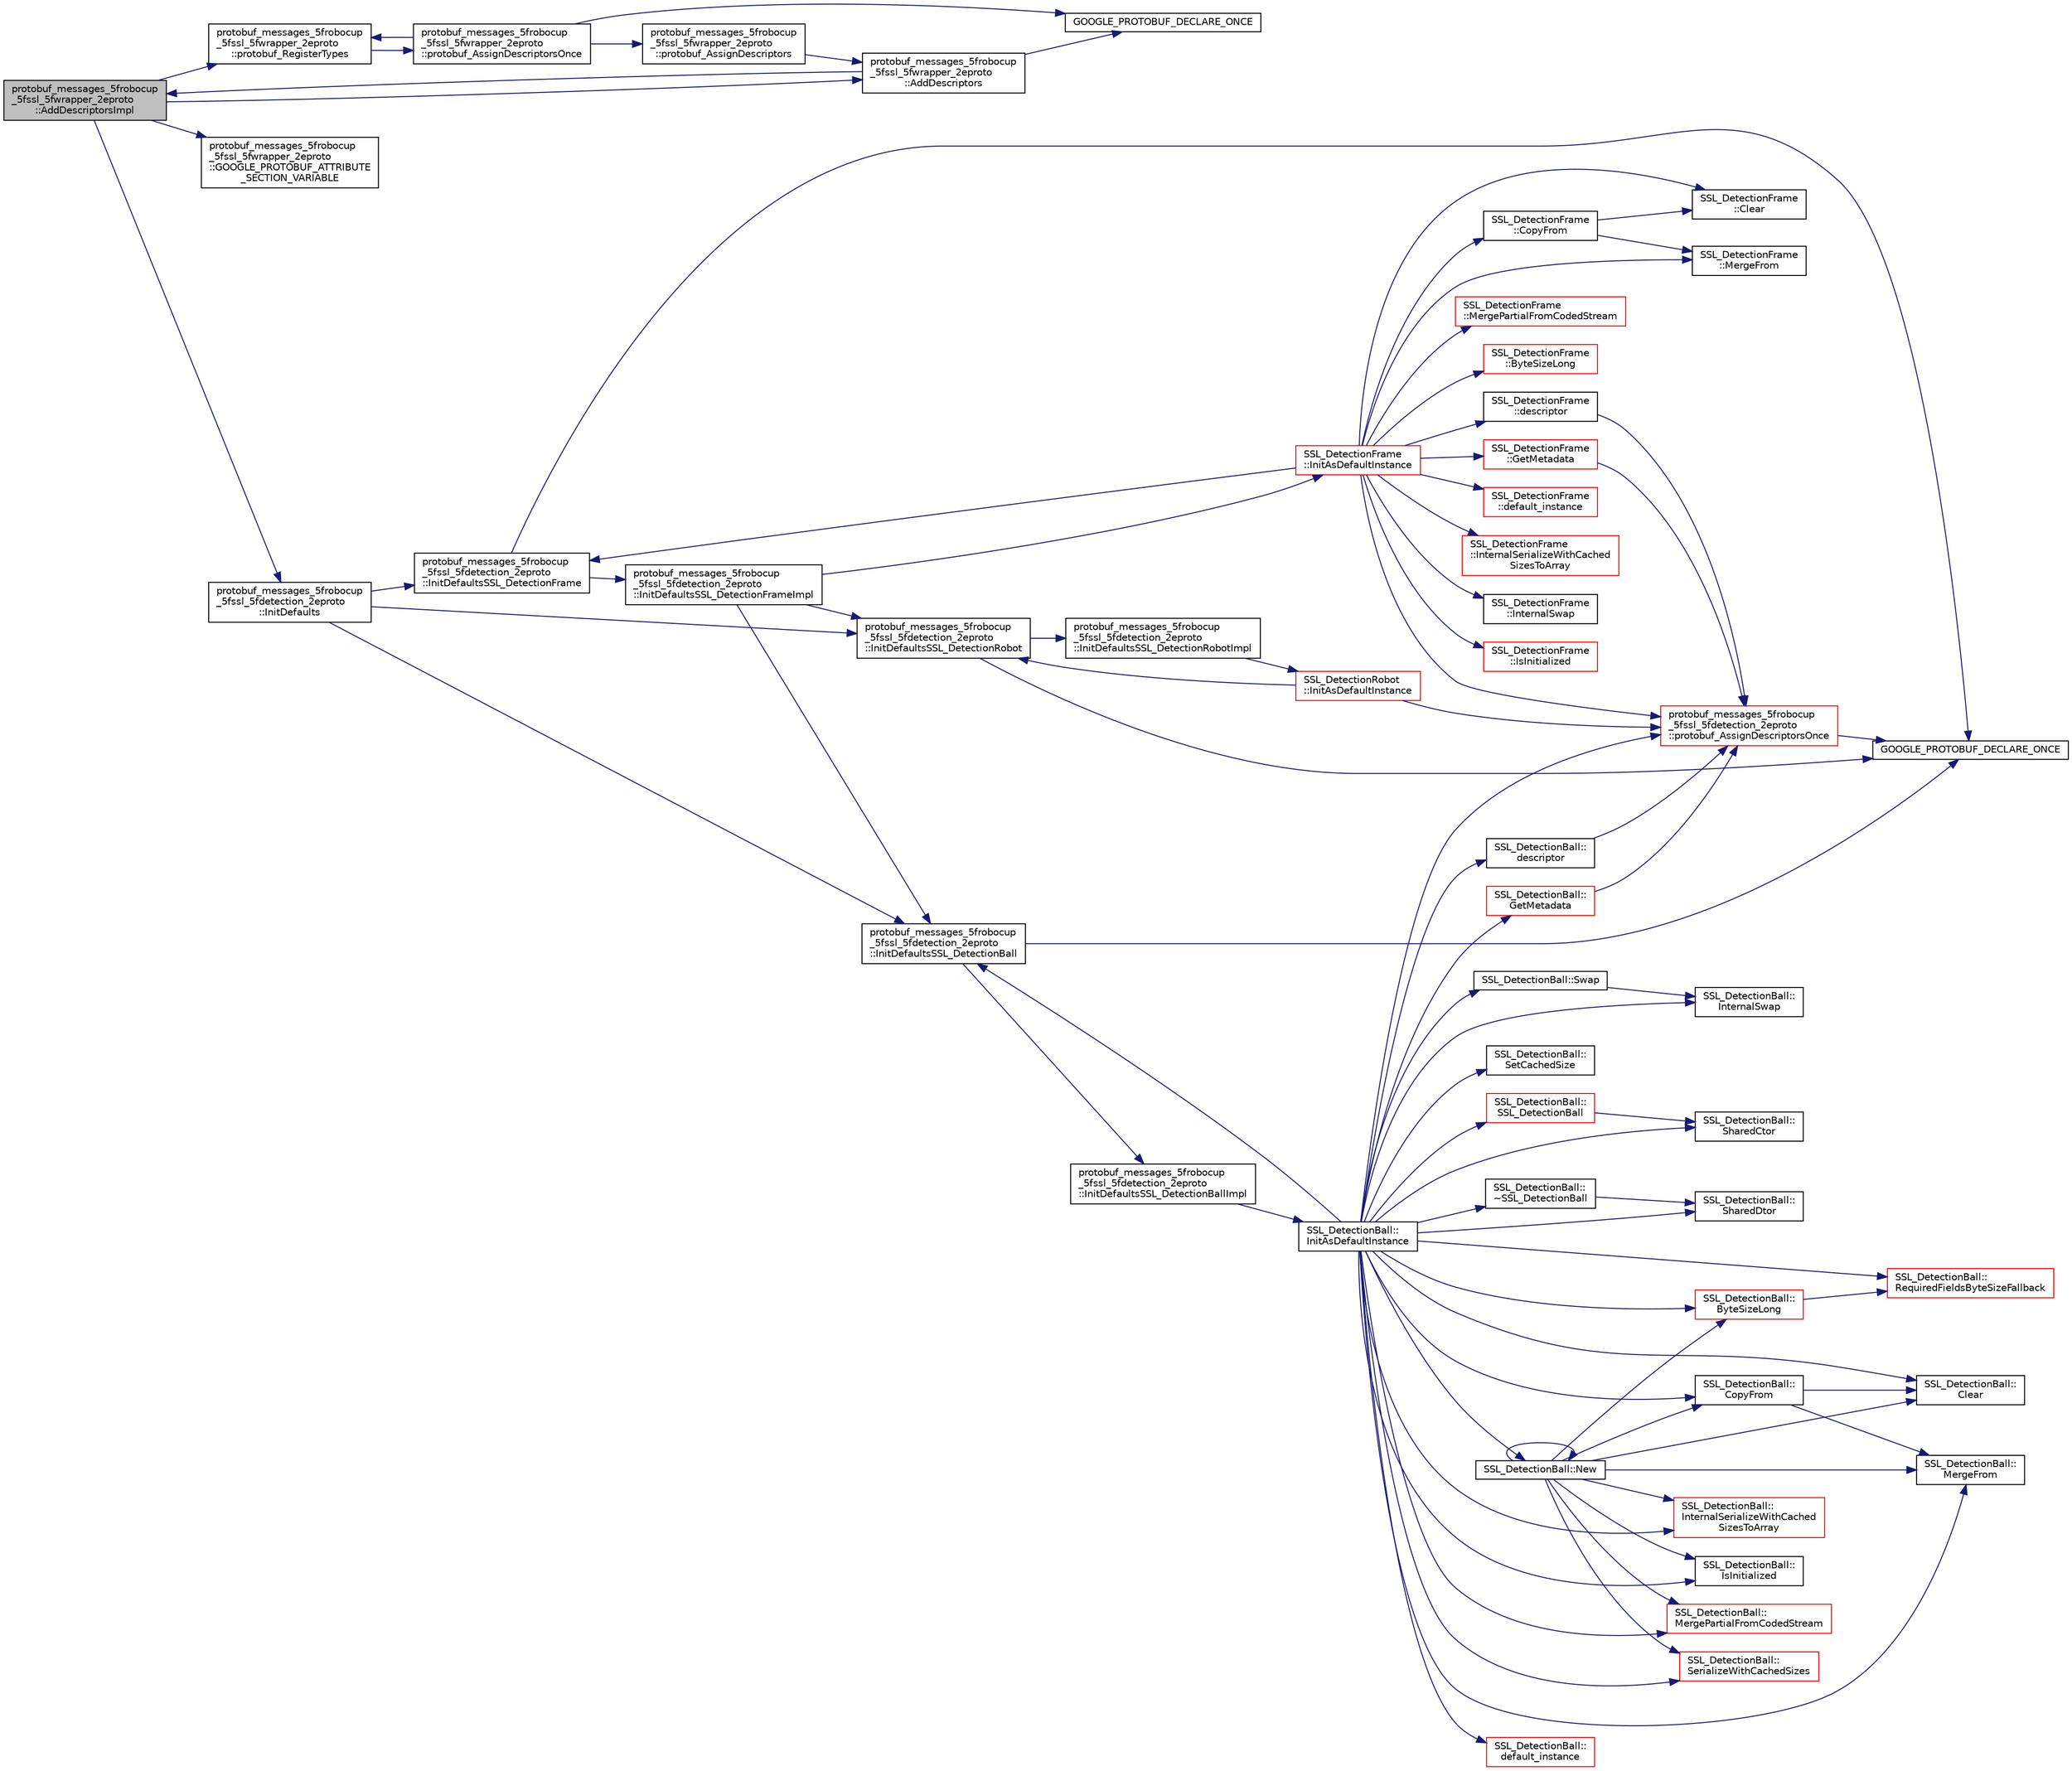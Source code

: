 digraph "protobuf_messages_5frobocup_5fssl_5fwrapper_2eproto::AddDescriptorsImpl"
{
 // INTERACTIVE_SVG=YES
  edge [fontname="Helvetica",fontsize="10",labelfontname="Helvetica",labelfontsize="10"];
  node [fontname="Helvetica",fontsize="10",shape=record];
  rankdir="LR";
  Node1 [label="protobuf_messages_5frobocup\l_5fssl_5fwrapper_2eproto\l::AddDescriptorsImpl",height=0.2,width=0.4,color="black", fillcolor="grey75", style="filled", fontcolor="black"];
  Node1 -> Node2 [color="midnightblue",fontsize="10",style="solid",fontname="Helvetica"];
  Node2 [label="protobuf_messages_5frobocup\l_5fssl_5fwrapper_2eproto\l::AddDescriptors",height=0.2,width=0.4,color="black", fillcolor="white", style="filled",URL="$dd/db5/namespaceprotobuf__messages__5frobocup__5fssl__5fwrapper__2eproto.html#a6d69084baf4c2ec1e1087e313bd51c6c"];
  Node2 -> Node1 [color="midnightblue",fontsize="10",style="solid",fontname="Helvetica"];
  Node2 -> Node3 [color="midnightblue",fontsize="10",style="solid",fontname="Helvetica"];
  Node3 [label="GOOGLE_PROTOBUF_DECLARE_ONCE",height=0.2,width=0.4,color="black", fillcolor="white", style="filled",URL="$d5/d29/grsim__comm_2include_2proto_2messages__robocup__ssl__wrapper_8pb_8cc.html#a63d05e2ca381ee95eeaf5f739d0bb72b"];
  Node1 -> Node4 [color="midnightblue",fontsize="10",style="solid",fontname="Helvetica"];
  Node4 [label="protobuf_messages_5frobocup\l_5fssl_5fwrapper_2eproto\l::GOOGLE_PROTOBUF_ATTRIBUTE\l_SECTION_VARIABLE",height=0.2,width=0.4,color="black", fillcolor="white", style="filled",URL="$dd/db5/namespaceprotobuf__messages__5frobocup__5fssl__5fwrapper__2eproto.html#a22b204ad5a127703f097a514cb3178ea"];
  Node1 -> Node5 [color="midnightblue",fontsize="10",style="solid",fontname="Helvetica"];
  Node5 [label="protobuf_messages_5frobocup\l_5fssl_5fdetection_2eproto\l::InitDefaults",height=0.2,width=0.4,color="black", fillcolor="white", style="filled",URL="$da/d58/namespaceprotobuf__messages__5frobocup__5fssl__5fdetection__2eproto.html#a623b69f0469a599a08aef7a053ca186b"];
  Node5 -> Node6 [color="midnightblue",fontsize="10",style="solid",fontname="Helvetica"];
  Node6 [label="protobuf_messages_5frobocup\l_5fssl_5fdetection_2eproto\l::InitDefaultsSSL_DetectionBall",height=0.2,width=0.4,color="black", fillcolor="white", style="filled",URL="$da/d58/namespaceprotobuf__messages__5frobocup__5fssl__5fdetection__2eproto.html#afee1e65d55efd47ab929eda6b0321b07"];
  Node6 -> Node7 [color="midnightblue",fontsize="10",style="solid",fontname="Helvetica"];
  Node7 [label="GOOGLE_PROTOBUF_DECLARE_ONCE",height=0.2,width=0.4,color="black", fillcolor="white", style="filled",URL="$df/d04/grsim__comm_2include_2proto_2messages__robocup__ssl__detection_8pb_8cc.html#a5d167962f0e8007dae5d2c3ecf88a1ec"];
  Node6 -> Node8 [color="midnightblue",fontsize="10",style="solid",fontname="Helvetica"];
  Node8 [label="protobuf_messages_5frobocup\l_5fssl_5fdetection_2eproto\l::InitDefaultsSSL_DetectionBallImpl",height=0.2,width=0.4,color="black", fillcolor="white", style="filled",URL="$da/d58/namespaceprotobuf__messages__5frobocup__5fssl__5fdetection__2eproto.html#a99a4cb06b63fb764e8356effd60ee111"];
  Node8 -> Node9 [color="midnightblue",fontsize="10",style="solid",fontname="Helvetica"];
  Node9 [label="SSL_DetectionBall::\lInitAsDefaultInstance",height=0.2,width=0.4,color="black", fillcolor="white", style="filled",URL="$da/d53/class_s_s_l___detection_ball.html#aac36755b256fc29a7069e24156d42672"];
  Node9 -> Node10 [color="midnightblue",fontsize="10",style="solid",fontname="Helvetica"];
  Node10 [label="SSL_DetectionBall::\lByteSizeLong",height=0.2,width=0.4,color="red", fillcolor="white", style="filled",URL="$da/d53/class_s_s_l___detection_ball.html#a3f856b2685bf32474418dc75afda0734"];
  Node10 -> Node11 [color="midnightblue",fontsize="10",style="solid",fontname="Helvetica"];
  Node11 [label="SSL_DetectionBall::\lRequiredFieldsByteSizeFallback",height=0.2,width=0.4,color="red", fillcolor="white", style="filled",URL="$da/d53/class_s_s_l___detection_ball.html#aa6b628d991b210a093df9211effb4a6a"];
  Node9 -> Node12 [color="midnightblue",fontsize="10",style="solid",fontname="Helvetica"];
  Node12 [label="SSL_DetectionBall::\lClear",height=0.2,width=0.4,color="black", fillcolor="white", style="filled",URL="$da/d53/class_s_s_l___detection_ball.html#ac9d8c06bebb8702d28c01c923575ec6c"];
  Node9 -> Node13 [color="midnightblue",fontsize="10",style="solid",fontname="Helvetica"];
  Node13 [label="SSL_DetectionBall::\lCopyFrom",height=0.2,width=0.4,color="black", fillcolor="white", style="filled",URL="$da/d53/class_s_s_l___detection_ball.html#abbae8cab090f5984e837efebb0e43650"];
  Node13 -> Node12 [color="midnightblue",fontsize="10",style="solid",fontname="Helvetica"];
  Node13 -> Node14 [color="midnightblue",fontsize="10",style="solid",fontname="Helvetica"];
  Node14 [label="SSL_DetectionBall::\lMergeFrom",height=0.2,width=0.4,color="black", fillcolor="white", style="filled",URL="$da/d53/class_s_s_l___detection_ball.html#a428796c8b8b13c0644de967e42c3bebd"];
  Node9 -> Node15 [color="midnightblue",fontsize="10",style="solid",fontname="Helvetica"];
  Node15 [label="SSL_DetectionBall::\ldefault_instance",height=0.2,width=0.4,color="red", fillcolor="white", style="filled",URL="$da/d53/class_s_s_l___detection_ball.html#a3cead83f2e0d6d9a6b528d89f9036108"];
  Node9 -> Node16 [color="midnightblue",fontsize="10",style="solid",fontname="Helvetica"];
  Node16 [label="SSL_DetectionBall::\ldescriptor",height=0.2,width=0.4,color="black", fillcolor="white", style="filled",URL="$da/d53/class_s_s_l___detection_ball.html#a51a081379cf388f407721319240cda2b"];
  Node16 -> Node17 [color="midnightblue",fontsize="10",style="solid",fontname="Helvetica"];
  Node17 [label="protobuf_messages_5frobocup\l_5fssl_5fdetection_2eproto\l::protobuf_AssignDescriptorsOnce",height=0.2,width=0.4,color="red", fillcolor="white", style="filled",URL="$da/d58/namespaceprotobuf__messages__5frobocup__5fssl__5fdetection__2eproto.html#ad8e01c092f9d19f10232e01c40fce1aa"];
  Node17 -> Node7 [color="midnightblue",fontsize="10",style="solid",fontname="Helvetica"];
  Node9 -> Node18 [color="midnightblue",fontsize="10",style="solid",fontname="Helvetica"];
  Node18 [label="SSL_DetectionBall::\lGetMetadata",height=0.2,width=0.4,color="red", fillcolor="white", style="filled",URL="$da/d53/class_s_s_l___detection_ball.html#abfed2653e4fe724c58f63de8888bfd05"];
  Node18 -> Node17 [color="midnightblue",fontsize="10",style="solid",fontname="Helvetica"];
  Node9 -> Node6 [color="midnightblue",fontsize="10",style="solid",fontname="Helvetica"];
  Node9 -> Node19 [color="midnightblue",fontsize="10",style="solid",fontname="Helvetica"];
  Node19 [label="SSL_DetectionBall::\lInternalSerializeWithCached\lSizesToArray",height=0.2,width=0.4,color="red", fillcolor="white", style="filled",URL="$da/d53/class_s_s_l___detection_ball.html#afb7f7f508102b031b7839ddb8b360667"];
  Node9 -> Node20 [color="midnightblue",fontsize="10",style="solid",fontname="Helvetica"];
  Node20 [label="SSL_DetectionBall::\lInternalSwap",height=0.2,width=0.4,color="black", fillcolor="white", style="filled",URL="$da/d53/class_s_s_l___detection_ball.html#aa06f05deb8cce7d062877bdbb7aa19be"];
  Node9 -> Node21 [color="midnightblue",fontsize="10",style="solid",fontname="Helvetica"];
  Node21 [label="SSL_DetectionBall::\lIsInitialized",height=0.2,width=0.4,color="black", fillcolor="white", style="filled",URL="$da/d53/class_s_s_l___detection_ball.html#a0b581428286227bb5ef6d545ae156d83"];
  Node9 -> Node14 [color="midnightblue",fontsize="10",style="solid",fontname="Helvetica"];
  Node9 -> Node22 [color="midnightblue",fontsize="10",style="solid",fontname="Helvetica"];
  Node22 [label="SSL_DetectionBall::\lMergePartialFromCodedStream",height=0.2,width=0.4,color="red", fillcolor="white", style="filled",URL="$da/d53/class_s_s_l___detection_ball.html#a00c31f4091b7ba74930a0387ed1001fa"];
  Node9 -> Node23 [color="midnightblue",fontsize="10",style="solid",fontname="Helvetica"];
  Node23 [label="SSL_DetectionBall::New",height=0.2,width=0.4,color="black", fillcolor="white", style="filled",URL="$da/d53/class_s_s_l___detection_ball.html#a02df6d570ed97abade9922fc928426be"];
  Node23 -> Node10 [color="midnightblue",fontsize="10",style="solid",fontname="Helvetica"];
  Node23 -> Node12 [color="midnightblue",fontsize="10",style="solid",fontname="Helvetica"];
  Node23 -> Node13 [color="midnightblue",fontsize="10",style="solid",fontname="Helvetica"];
  Node23 -> Node19 [color="midnightblue",fontsize="10",style="solid",fontname="Helvetica"];
  Node23 -> Node21 [color="midnightblue",fontsize="10",style="solid",fontname="Helvetica"];
  Node23 -> Node14 [color="midnightblue",fontsize="10",style="solid",fontname="Helvetica"];
  Node23 -> Node22 [color="midnightblue",fontsize="10",style="solid",fontname="Helvetica"];
  Node23 -> Node23 [color="midnightblue",fontsize="10",style="solid",fontname="Helvetica"];
  Node23 -> Node24 [color="midnightblue",fontsize="10",style="solid",fontname="Helvetica"];
  Node24 [label="SSL_DetectionBall::\lSerializeWithCachedSizes",height=0.2,width=0.4,color="red", fillcolor="white", style="filled",URL="$da/d53/class_s_s_l___detection_ball.html#ae4910324510067eae019d5063806720e"];
  Node9 -> Node17 [color="midnightblue",fontsize="10",style="solid",fontname="Helvetica"];
  Node9 -> Node11 [color="midnightblue",fontsize="10",style="solid",fontname="Helvetica"];
  Node9 -> Node24 [color="midnightblue",fontsize="10",style="solid",fontname="Helvetica"];
  Node9 -> Node25 [color="midnightblue",fontsize="10",style="solid",fontname="Helvetica"];
  Node25 [label="SSL_DetectionBall::\lSetCachedSize",height=0.2,width=0.4,color="black", fillcolor="white", style="filled",URL="$da/d53/class_s_s_l___detection_ball.html#a9ce5dc080374b7b8f686b0ebd3bfa3bd"];
  Node9 -> Node26 [color="midnightblue",fontsize="10",style="solid",fontname="Helvetica"];
  Node26 [label="SSL_DetectionBall::\lSharedCtor",height=0.2,width=0.4,color="black", fillcolor="white", style="filled",URL="$da/d53/class_s_s_l___detection_ball.html#a01744c22fcec8d16496cd776bda1220a"];
  Node9 -> Node27 [color="midnightblue",fontsize="10",style="solid",fontname="Helvetica"];
  Node27 [label="SSL_DetectionBall::\lSharedDtor",height=0.2,width=0.4,color="black", fillcolor="white", style="filled",URL="$da/d53/class_s_s_l___detection_ball.html#ae1e6b8fbaba30522a4916a9a604900d7"];
  Node9 -> Node28 [color="midnightblue",fontsize="10",style="solid",fontname="Helvetica"];
  Node28 [label="SSL_DetectionBall::\lSSL_DetectionBall",height=0.2,width=0.4,color="red", fillcolor="white", style="filled",URL="$da/d53/class_s_s_l___detection_ball.html#a8b50fc45a5051f667f056595a3717b22"];
  Node28 -> Node26 [color="midnightblue",fontsize="10",style="solid",fontname="Helvetica"];
  Node9 -> Node29 [color="midnightblue",fontsize="10",style="solid",fontname="Helvetica"];
  Node29 [label="SSL_DetectionBall::Swap",height=0.2,width=0.4,color="black", fillcolor="white", style="filled",URL="$da/d53/class_s_s_l___detection_ball.html#a381f7671916a343facc4e42d27ca197b"];
  Node29 -> Node20 [color="midnightblue",fontsize="10",style="solid",fontname="Helvetica"];
  Node9 -> Node30 [color="midnightblue",fontsize="10",style="solid",fontname="Helvetica"];
  Node30 [label="SSL_DetectionBall::\l~SSL_DetectionBall",height=0.2,width=0.4,color="black", fillcolor="white", style="filled",URL="$da/d53/class_s_s_l___detection_ball.html#ab7c5999d414d29925b4597ffb71ac095"];
  Node30 -> Node27 [color="midnightblue",fontsize="10",style="solid",fontname="Helvetica"];
  Node5 -> Node31 [color="midnightblue",fontsize="10",style="solid",fontname="Helvetica"];
  Node31 [label="protobuf_messages_5frobocup\l_5fssl_5fdetection_2eproto\l::InitDefaultsSSL_DetectionFrame",height=0.2,width=0.4,color="black", fillcolor="white", style="filled",URL="$da/d58/namespaceprotobuf__messages__5frobocup__5fssl__5fdetection__2eproto.html#aac7e92818d7edf9b3e9276b4e7233458"];
  Node31 -> Node7 [color="midnightblue",fontsize="10",style="solid",fontname="Helvetica"];
  Node31 -> Node32 [color="midnightblue",fontsize="10",style="solid",fontname="Helvetica"];
  Node32 [label="protobuf_messages_5frobocup\l_5fssl_5fdetection_2eproto\l::InitDefaultsSSL_DetectionFrameImpl",height=0.2,width=0.4,color="black", fillcolor="white", style="filled",URL="$da/d58/namespaceprotobuf__messages__5frobocup__5fssl__5fdetection__2eproto.html#abcda01c698ceea69b866bcd77daf6ac7"];
  Node32 -> Node33 [color="midnightblue",fontsize="10",style="solid",fontname="Helvetica"];
  Node33 [label="SSL_DetectionFrame\l::InitAsDefaultInstance",height=0.2,width=0.4,color="red", fillcolor="white", style="filled",URL="$d3/dd1/class_s_s_l___detection_frame.html#a9b382e9282b41601ed3f573ef3034714"];
  Node33 -> Node34 [color="midnightblue",fontsize="10",style="solid",fontname="Helvetica"];
  Node34 [label="SSL_DetectionFrame\l::ByteSizeLong",height=0.2,width=0.4,color="red", fillcolor="white", style="filled",URL="$d3/dd1/class_s_s_l___detection_frame.html#a4d87efb342a9fd4e9df61c5510c6d87b"];
  Node33 -> Node35 [color="midnightblue",fontsize="10",style="solid",fontname="Helvetica"];
  Node35 [label="SSL_DetectionFrame\l::Clear",height=0.2,width=0.4,color="black", fillcolor="white", style="filled",URL="$d3/dd1/class_s_s_l___detection_frame.html#a8c1069efdbb2ec1fb5094b0b264779ff"];
  Node33 -> Node36 [color="midnightblue",fontsize="10",style="solid",fontname="Helvetica"];
  Node36 [label="SSL_DetectionFrame\l::CopyFrom",height=0.2,width=0.4,color="black", fillcolor="white", style="filled",URL="$d3/dd1/class_s_s_l___detection_frame.html#a76b20637ff7a47221f08ceb133d424e4"];
  Node36 -> Node35 [color="midnightblue",fontsize="10",style="solid",fontname="Helvetica"];
  Node36 -> Node37 [color="midnightblue",fontsize="10",style="solid",fontname="Helvetica"];
  Node37 [label="SSL_DetectionFrame\l::MergeFrom",height=0.2,width=0.4,color="black", fillcolor="white", style="filled",URL="$d3/dd1/class_s_s_l___detection_frame.html#a8d85e9f2fd60e7a40a4e63f07d901dc1"];
  Node33 -> Node38 [color="midnightblue",fontsize="10",style="solid",fontname="Helvetica"];
  Node38 [label="SSL_DetectionFrame\l::default_instance",height=0.2,width=0.4,color="red", fillcolor="white", style="filled",URL="$d3/dd1/class_s_s_l___detection_frame.html#a135f62afdc3bd879d234995b91083c75"];
  Node33 -> Node39 [color="midnightblue",fontsize="10",style="solid",fontname="Helvetica"];
  Node39 [label="SSL_DetectionFrame\l::descriptor",height=0.2,width=0.4,color="black", fillcolor="white", style="filled",URL="$d3/dd1/class_s_s_l___detection_frame.html#a25642ec57295f6cec28d297d15dcfe4e"];
  Node39 -> Node17 [color="midnightblue",fontsize="10",style="solid",fontname="Helvetica"];
  Node33 -> Node40 [color="midnightblue",fontsize="10",style="solid",fontname="Helvetica"];
  Node40 [label="SSL_DetectionFrame\l::GetMetadata",height=0.2,width=0.4,color="red", fillcolor="white", style="filled",URL="$d3/dd1/class_s_s_l___detection_frame.html#ad38be9d381c7ebdd1be7be8676e4b64a"];
  Node40 -> Node17 [color="midnightblue",fontsize="10",style="solid",fontname="Helvetica"];
  Node33 -> Node31 [color="midnightblue",fontsize="10",style="solid",fontname="Helvetica"];
  Node33 -> Node41 [color="midnightblue",fontsize="10",style="solid",fontname="Helvetica"];
  Node41 [label="SSL_DetectionFrame\l::InternalSerializeWithCached\lSizesToArray",height=0.2,width=0.4,color="red", fillcolor="white", style="filled",URL="$d3/dd1/class_s_s_l___detection_frame.html#ad7fe643faa3119c1f48cc313eaa4fe1a"];
  Node33 -> Node42 [color="midnightblue",fontsize="10",style="solid",fontname="Helvetica"];
  Node42 [label="SSL_DetectionFrame\l::InternalSwap",height=0.2,width=0.4,color="black", fillcolor="white", style="filled",URL="$d3/dd1/class_s_s_l___detection_frame.html#a890769438dcc0808e2d23a4d270eb004"];
  Node33 -> Node43 [color="midnightblue",fontsize="10",style="solid",fontname="Helvetica"];
  Node43 [label="SSL_DetectionFrame\l::IsInitialized",height=0.2,width=0.4,color="red", fillcolor="white", style="filled",URL="$d3/dd1/class_s_s_l___detection_frame.html#a305f779fd94708ac621b7c2f248132cf"];
  Node33 -> Node37 [color="midnightblue",fontsize="10",style="solid",fontname="Helvetica"];
  Node33 -> Node44 [color="midnightblue",fontsize="10",style="solid",fontname="Helvetica"];
  Node44 [label="SSL_DetectionFrame\l::MergePartialFromCodedStream",height=0.2,width=0.4,color="red", fillcolor="white", style="filled",URL="$d3/dd1/class_s_s_l___detection_frame.html#a47d6707dad79791b9dcbebe8d01b4d61"];
  Node33 -> Node17 [color="midnightblue",fontsize="10",style="solid",fontname="Helvetica"];
  Node32 -> Node6 [color="midnightblue",fontsize="10",style="solid",fontname="Helvetica"];
  Node32 -> Node45 [color="midnightblue",fontsize="10",style="solid",fontname="Helvetica"];
  Node45 [label="protobuf_messages_5frobocup\l_5fssl_5fdetection_2eproto\l::InitDefaultsSSL_DetectionRobot",height=0.2,width=0.4,color="black", fillcolor="white", style="filled",URL="$da/d58/namespaceprotobuf__messages__5frobocup__5fssl__5fdetection__2eproto.html#a13281fc8e3ff14a0cd9cbf7bdf4dee7c"];
  Node45 -> Node7 [color="midnightblue",fontsize="10",style="solid",fontname="Helvetica"];
  Node45 -> Node46 [color="midnightblue",fontsize="10",style="solid",fontname="Helvetica"];
  Node46 [label="protobuf_messages_5frobocup\l_5fssl_5fdetection_2eproto\l::InitDefaultsSSL_DetectionRobotImpl",height=0.2,width=0.4,color="black", fillcolor="white", style="filled",URL="$da/d58/namespaceprotobuf__messages__5frobocup__5fssl__5fdetection__2eproto.html#ac301d682956e356c5784b33504e02e8f"];
  Node46 -> Node47 [color="midnightblue",fontsize="10",style="solid",fontname="Helvetica"];
  Node47 [label="SSL_DetectionRobot\l::InitAsDefaultInstance",height=0.2,width=0.4,color="red", fillcolor="white", style="filled",URL="$d0/d30/class_s_s_l___detection_robot.html#a592a6f5cde7fcb38e3c7ebc663941784"];
  Node47 -> Node45 [color="midnightblue",fontsize="10",style="solid",fontname="Helvetica"];
  Node47 -> Node17 [color="midnightblue",fontsize="10",style="solid",fontname="Helvetica"];
  Node5 -> Node45 [color="midnightblue",fontsize="10",style="solid",fontname="Helvetica"];
  Node1 -> Node48 [color="midnightblue",fontsize="10",style="solid",fontname="Helvetica"];
  Node48 [label="protobuf_messages_5frobocup\l_5fssl_5fwrapper_2eproto\l::protobuf_RegisterTypes",height=0.2,width=0.4,color="black", fillcolor="white", style="filled",URL="$dd/db5/namespaceprotobuf__messages__5frobocup__5fssl__5fwrapper__2eproto.html#a3130a086972033ae2935d9a52d4bf341"];
  Node48 -> Node49 [color="midnightblue",fontsize="10",style="solid",fontname="Helvetica"];
  Node49 [label="protobuf_messages_5frobocup\l_5fssl_5fwrapper_2eproto\l::protobuf_AssignDescriptorsOnce",height=0.2,width=0.4,color="black", fillcolor="white", style="filled",URL="$dd/db5/namespaceprotobuf__messages__5frobocup__5fssl__5fwrapper__2eproto.html#a1c5be51dc13f5695480244853d4c7795"];
  Node49 -> Node3 [color="midnightblue",fontsize="10",style="solid",fontname="Helvetica"];
  Node49 -> Node50 [color="midnightblue",fontsize="10",style="solid",fontname="Helvetica"];
  Node50 [label="protobuf_messages_5frobocup\l_5fssl_5fwrapper_2eproto\l::protobuf_AssignDescriptors",height=0.2,width=0.4,color="black", fillcolor="white", style="filled",URL="$dd/db5/namespaceprotobuf__messages__5frobocup__5fssl__5fwrapper__2eproto.html#af4c7f8682d9de22ebe71197ce08cbef3"];
  Node50 -> Node2 [color="midnightblue",fontsize="10",style="solid",fontname="Helvetica"];
  Node49 -> Node48 [color="midnightblue",fontsize="10",style="solid",fontname="Helvetica"];
}
